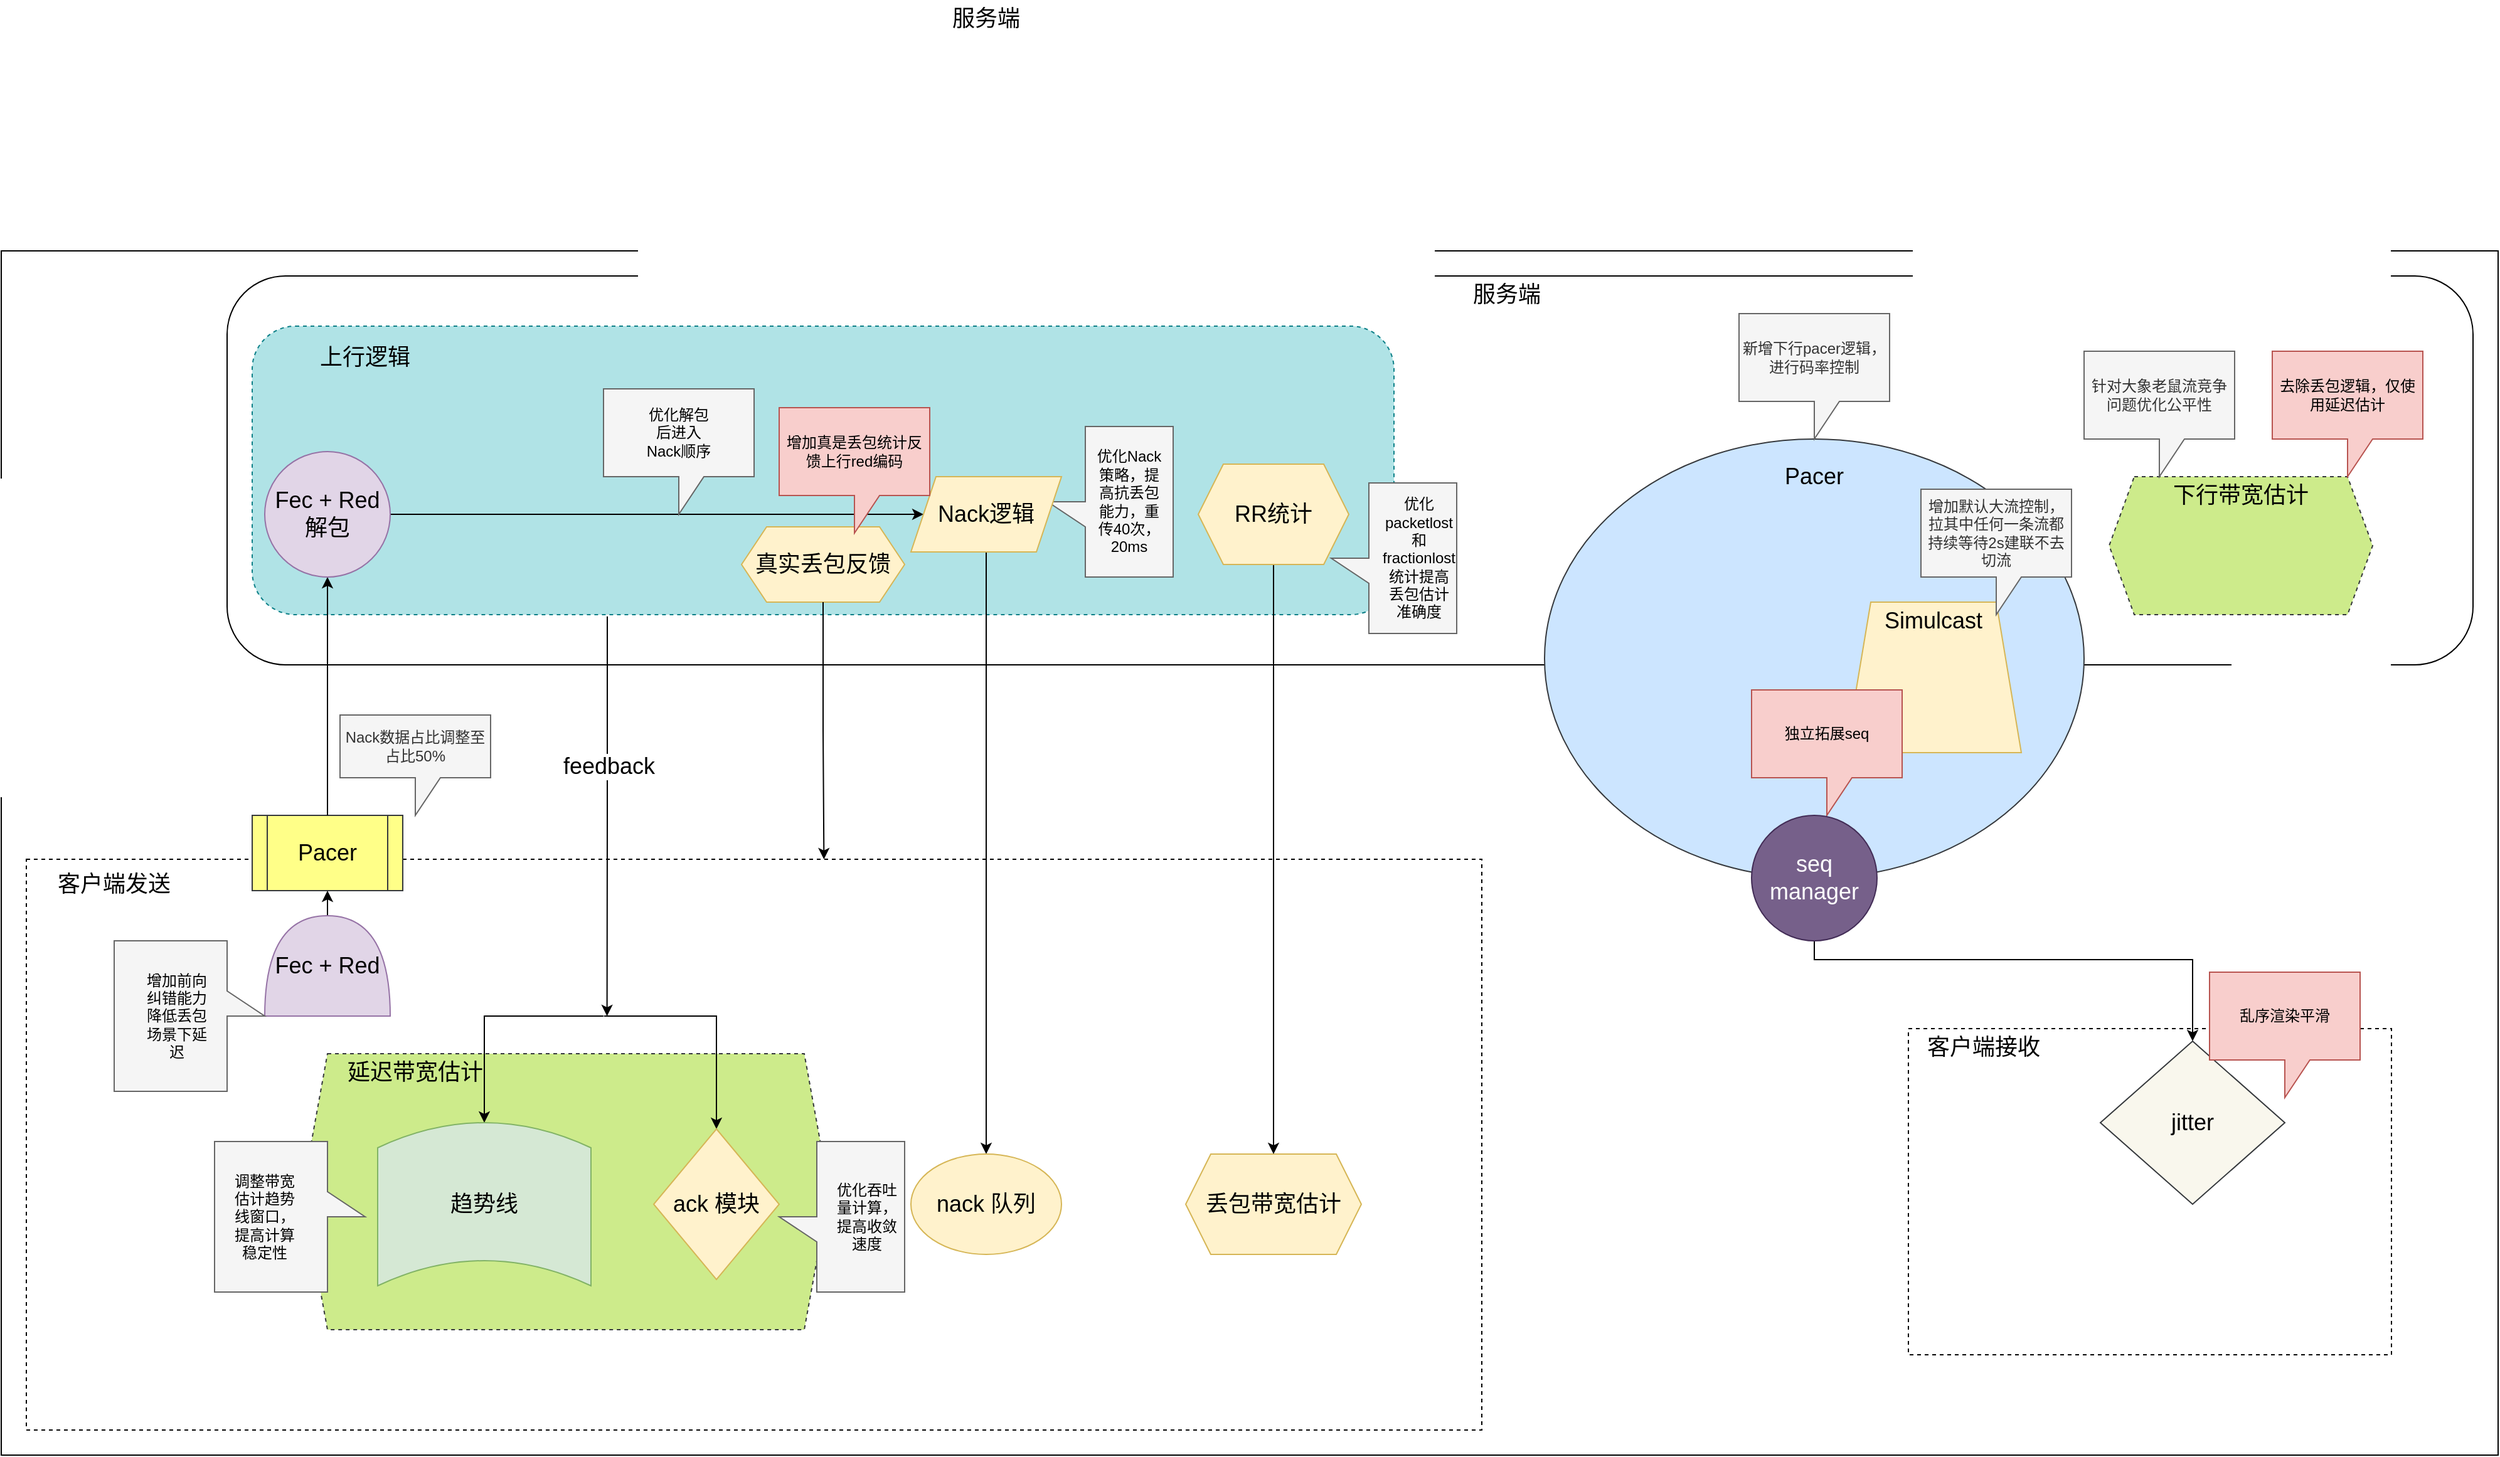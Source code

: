 <mxfile version="22.0.7" type="github">
  <diagram name="第 1 页" id="9yshM-GHMLMCWPPyYdGQ">
    <mxGraphModel dx="2998" dy="2329" grid="1" gridSize="10" guides="1" tooltips="1" connect="1" arrows="1" fold="1" page="1" pageScale="1" pageWidth="827" pageHeight="1169" math="0" shadow="0">
      <root>
        <mxCell id="0" />
        <mxCell id="1" parent="0" />
        <mxCell id="RtZZORmi-Q3a8iIObx9M-77" value="" style="rounded=0;whiteSpace=wrap;html=1;" vertex="1" parent="1">
          <mxGeometry x="-420" y="160" width="1990" height="960" as="geometry" />
        </mxCell>
        <mxCell id="RtZZORmi-Q3a8iIObx9M-3" value="" style="rounded=1;whiteSpace=wrap;html=1;" vertex="1" parent="1">
          <mxGeometry x="-240" y="180" width="1790" height="310" as="geometry" />
        </mxCell>
        <mxCell id="RtZZORmi-Q3a8iIObx9M-73" value="" style="rounded=0;whiteSpace=wrap;html=1;fillColor=none;dashed=1;" vertex="1" parent="1">
          <mxGeometry x="1100" y="780" width="385" height="260" as="geometry" />
        </mxCell>
        <mxCell id="RtZZORmi-Q3a8iIObx9M-70" value="" style="shape=hexagon;perimeter=hexagonPerimeter2;whiteSpace=wrap;html=1;fixedSize=1;fillColor=#cdeb8b;dashed=1;strokeColor=#36393d;" vertex="1" parent="1">
          <mxGeometry x="1260" y="340" width="210" height="110" as="geometry" />
        </mxCell>
        <mxCell id="RtZZORmi-Q3a8iIObx9M-52" value="" style="rounded=1;whiteSpace=wrap;html=1;dashed=1;fillColor=#b0e3e6;strokeColor=#0e8088;" vertex="1" parent="1">
          <mxGeometry x="-220" y="220" width="910" height="230" as="geometry" />
        </mxCell>
        <mxCell id="RtZZORmi-Q3a8iIObx9M-22" value="" style="rounded=0;whiteSpace=wrap;html=1;fillColor=none;dashed=1;" vertex="1" parent="1">
          <mxGeometry x="-400" y="645" width="1160" height="455" as="geometry" />
        </mxCell>
        <mxCell id="RtZZORmi-Q3a8iIObx9M-25" value="" style="shape=hexagon;perimeter=hexagonPerimeter2;whiteSpace=wrap;html=1;fixedSize=1;dashed=1;fillColor=#cdeb8b;strokeColor=#36393d;" vertex="1" parent="1">
          <mxGeometry x="-180" y="800" width="420" height="220" as="geometry" />
        </mxCell>
        <mxCell id="RtZZORmi-Q3a8iIObx9M-2" value="&lt;font style=&quot;font-size: 18px;&quot;&gt;客户端发送&lt;/font&gt;" style="text;strokeColor=none;align=center;fillColor=none;html=1;verticalAlign=middle;whiteSpace=wrap;rounded=0;" vertex="1" parent="1">
          <mxGeometry x="-390" y="650" width="120" height="30" as="geometry" />
        </mxCell>
        <mxCell id="RtZZORmi-Q3a8iIObx9M-21" style="edgeStyle=orthogonalEdgeStyle;rounded=0;orthogonalLoop=1;jettySize=auto;html=1;exitX=0.311;exitY=1.006;exitDx=0;exitDy=0;exitPerimeter=0;" edge="1" parent="1" source="RtZZORmi-Q3a8iIObx9M-52">
          <mxGeometry relative="1" as="geometry">
            <mxPoint x="62.8" y="770" as="targetPoint" />
          </mxGeometry>
        </mxCell>
        <mxCell id="RtZZORmi-Q3a8iIObx9M-23" value="&lt;font style=&quot;font-size: 18px;&quot;&gt;feedback&lt;/font&gt;" style="edgeLabel;html=1;align=center;verticalAlign=middle;resizable=0;points=[];" vertex="1" connectable="0" parent="RtZZORmi-Q3a8iIObx9M-21">
          <mxGeometry x="-0.254" y="1" relative="1" as="geometry">
            <mxPoint as="offset" />
          </mxGeometry>
        </mxCell>
        <mxCell id="RtZZORmi-Q3a8iIObx9M-27" style="edgeStyle=orthogonalEdgeStyle;rounded=0;orthogonalLoop=1;jettySize=auto;html=1;entryX=0.5;entryY=0;entryDx=0;entryDy=0;exitX=0.5;exitY=1;exitDx=0;exitDy=0;" edge="1" parent="1" source="RtZZORmi-Q3a8iIObx9M-57" target="RtZZORmi-Q3a8iIObx9M-24">
          <mxGeometry relative="1" as="geometry">
            <mxPoint x="365" y="450" as="sourcePoint" />
          </mxGeometry>
        </mxCell>
        <mxCell id="RtZZORmi-Q3a8iIObx9M-4" value="&lt;font style=&quot;font-size: 18px;&quot;&gt;服务端&lt;/font&gt;" style="text;strokeColor=none;align=center;fillColor=none;html=1;verticalAlign=middle;whiteSpace=wrap;rounded=0;" vertex="1" parent="1">
          <mxGeometry x="335" y="-40" width="60" height="30" as="geometry" />
        </mxCell>
        <mxCell id="RtZZORmi-Q3a8iIObx9M-6" value="&lt;font style=&quot;font-size: 18px;&quot;&gt;客户端接收&lt;/font&gt;" style="text;strokeColor=none;align=center;fillColor=none;html=1;verticalAlign=middle;whiteSpace=wrap;rounded=0;" vertex="1" parent="1">
          <mxGeometry x="1100" y="780" width="120" height="30" as="geometry" />
        </mxCell>
        <mxCell id="RtZZORmi-Q3a8iIObx9M-19" style="edgeStyle=orthogonalEdgeStyle;rounded=0;orthogonalLoop=1;jettySize=auto;html=1;exitX=0;exitY=0.5;exitDx=0;exitDy=0;startArrow=classic;startFill=1;endArrow=none;endFill=0;" edge="1" parent="1" source="RtZZORmi-Q3a8iIObx9M-14">
          <mxGeometry relative="1" as="geometry">
            <mxPoint x="60" y="770" as="targetPoint" />
            <Array as="points">
              <mxPoint x="-35" y="770" />
            </Array>
          </mxGeometry>
        </mxCell>
        <mxCell id="RtZZORmi-Q3a8iIObx9M-14" value="" style="shape=dataStorage;whiteSpace=wrap;html=1;fixedSize=1;rotation=90;fillColor=#d5e8d4;strokeColor=#82b366;" vertex="1" parent="1">
          <mxGeometry x="-100" y="835" width="130" height="170" as="geometry" />
        </mxCell>
        <mxCell id="RtZZORmi-Q3a8iIObx9M-15" value="&lt;font style=&quot;font-size: 18px;&quot;&gt;趋势线&lt;/font&gt;" style="text;strokeColor=none;align=center;fillColor=none;html=1;verticalAlign=middle;whiteSpace=wrap;rounded=0;" vertex="1" parent="1">
          <mxGeometry x="-95" y="905" width="120" height="30" as="geometry" />
        </mxCell>
        <mxCell id="RtZZORmi-Q3a8iIObx9M-20" style="edgeStyle=orthogonalEdgeStyle;rounded=0;orthogonalLoop=1;jettySize=auto;html=1;exitX=0.5;exitY=0;exitDx=0;exitDy=0;endArrow=none;endFill=0;startArrow=classic;startFill=1;" edge="1" parent="1" source="RtZZORmi-Q3a8iIObx9M-17">
          <mxGeometry relative="1" as="geometry">
            <mxPoint x="60.4" y="770" as="targetPoint" />
            <Array as="points">
              <mxPoint x="150" y="770" />
            </Array>
          </mxGeometry>
        </mxCell>
        <mxCell id="RtZZORmi-Q3a8iIObx9M-17" value="&lt;font style=&quot;font-size: 18px;&quot;&gt;ack 模块&lt;/font&gt;" style="rhombus;whiteSpace=wrap;html=1;fillColor=#fff2cc;strokeColor=#d6b656;" vertex="1" parent="1">
          <mxGeometry x="100" y="860" width="100" height="120" as="geometry" />
        </mxCell>
        <mxCell id="RtZZORmi-Q3a8iIObx9M-24" value="&lt;font style=&quot;font-size: 18px;&quot;&gt;nack 队列&lt;/font&gt;" style="ellipse;whiteSpace=wrap;html=1;fillColor=#fff2cc;strokeColor=#d6b656;" vertex="1" parent="1">
          <mxGeometry x="305" y="880" width="120" height="80" as="geometry" />
        </mxCell>
        <mxCell id="RtZZORmi-Q3a8iIObx9M-26" value="&lt;span style=&quot;font-size: 18px;&quot;&gt;延迟带宽估计&lt;/span&gt;" style="text;strokeColor=none;align=center;fillColor=none;html=1;verticalAlign=middle;whiteSpace=wrap;rounded=0;" vertex="1" parent="1">
          <mxGeometry x="-150" y="800" width="120" height="30" as="geometry" />
        </mxCell>
        <mxCell id="RtZZORmi-Q3a8iIObx9M-29" value="&lt;font style=&quot;font-size: 18px;&quot;&gt;Pacer&lt;/font&gt;" style="shape=process;whiteSpace=wrap;html=1;backgroundOutline=1;fillColor=#ffff88;strokeColor=#36393d;" vertex="1" parent="1">
          <mxGeometry x="-220" y="610" width="120" height="60" as="geometry" />
        </mxCell>
        <mxCell id="RtZZORmi-Q3a8iIObx9M-30" style="edgeStyle=orthogonalEdgeStyle;rounded=0;orthogonalLoop=1;jettySize=auto;html=1;exitX=0.5;exitY=0;exitDx=0;exitDy=0;entryX=0.5;entryY=1;entryDx=0;entryDy=0;" edge="1" parent="1" source="RtZZORmi-Q3a8iIObx9M-29" target="RtZZORmi-Q3a8iIObx9M-55">
          <mxGeometry relative="1" as="geometry" />
        </mxCell>
        <mxCell id="RtZZORmi-Q3a8iIObx9M-31" value="&lt;font style=&quot;font-size: 18px;&quot;&gt;丢包带宽估计&lt;/font&gt;" style="shape=hexagon;perimeter=hexagonPerimeter2;whiteSpace=wrap;html=1;fixedSize=1;fillColor=#fff2cc;strokeColor=#d6b656;" vertex="1" parent="1">
          <mxGeometry x="524" y="880" width="140" height="80" as="geometry" />
        </mxCell>
        <mxCell id="RtZZORmi-Q3a8iIObx9M-32" value="" style="endArrow=classic;html=1;rounded=0;entryX=0.5;entryY=0;entryDx=0;entryDy=0;exitX=0.5;exitY=1;exitDx=0;exitDy=0;" edge="1" parent="1" source="RtZZORmi-Q3a8iIObx9M-60" target="RtZZORmi-Q3a8iIObx9M-31">
          <mxGeometry width="50" height="50" relative="1" as="geometry">
            <mxPoint x="1057" y="449" as="sourcePoint" />
            <mxPoint x="620" y="510" as="targetPoint" />
          </mxGeometry>
        </mxCell>
        <mxCell id="RtZZORmi-Q3a8iIObx9M-34" value="Nack数据占比调整至占比50%" style="shape=callout;whiteSpace=wrap;html=1;perimeter=calloutPerimeter;fillColor=#f5f5f5;fontColor=#333333;strokeColor=#666666;" vertex="1" parent="1">
          <mxGeometry x="-150" y="530" width="120" height="80" as="geometry" />
        </mxCell>
        <mxCell id="RtZZORmi-Q3a8iIObx9M-35" value="" style="shape=callout;whiteSpace=wrap;html=1;perimeter=calloutPerimeter;rotation=90;fillColor=#f5f5f5;fontColor=#333333;strokeColor=#666666;" vertex="1" parent="1">
          <mxGeometry x="190" y="880" width="120" height="100" as="geometry" />
        </mxCell>
        <mxCell id="RtZZORmi-Q3a8iIObx9M-36" value="" style="shape=callout;whiteSpace=wrap;html=1;perimeter=calloutPerimeter;rotation=-90;fillColor=#f5f5f5;fontColor=#333333;strokeColor=#666666;" vertex="1" parent="1">
          <mxGeometry x="-250" y="870" width="120" height="120" as="geometry" />
        </mxCell>
        <mxCell id="RtZZORmi-Q3a8iIObx9M-37" value="优化吞吐量计算，提高收敛速度" style="text;strokeColor=none;align=center;fillColor=none;html=1;verticalAlign=middle;whiteSpace=wrap;rounded=0;" vertex="1" parent="1">
          <mxGeometry x="240" y="915" width="60" height="30" as="geometry" />
        </mxCell>
        <mxCell id="RtZZORmi-Q3a8iIObx9M-39" value="调整带宽估计趋势线窗口，提高计算稳定性" style="text;strokeColor=none;align=center;fillColor=none;html=1;verticalAlign=middle;whiteSpace=wrap;rounded=0;" vertex="1" parent="1">
          <mxGeometry x="-240" y="915" width="60" height="30" as="geometry" />
        </mxCell>
        <mxCell id="RtZZORmi-Q3a8iIObx9M-40" value="" style="shape=callout;whiteSpace=wrap;html=1;perimeter=calloutPerimeter;rotation=90;fillColor=#f5f5f5;fontColor=#333333;strokeColor=#666666;" vertex="1" parent="1">
          <mxGeometry x="630" y="355" width="120" height="100" as="geometry" />
        </mxCell>
        <mxCell id="RtZZORmi-Q3a8iIObx9M-41" value="优化packetlost 和 fractionlost统计提高丢包估计准确度" style="text;strokeColor=none;align=center;fillColor=none;html=1;verticalAlign=middle;whiteSpace=wrap;rounded=0;" vertex="1" parent="1">
          <mxGeometry x="680" y="390" width="60" height="30" as="geometry" />
        </mxCell>
        <mxCell id="RtZZORmi-Q3a8iIObx9M-42" value="" style="shape=callout;whiteSpace=wrap;html=1;perimeter=calloutPerimeter;rotation=90;fillColor=#f5f5f5;fontColor=#333333;strokeColor=#666666;" vertex="1" parent="1">
          <mxGeometry x="404" y="310" width="120" height="100" as="geometry" />
        </mxCell>
        <mxCell id="RtZZORmi-Q3a8iIObx9M-43" value="优化Nack策略，提高抗丢包能力，重传40次，20ms" style="text;strokeColor=none;align=center;fillColor=none;html=1;verticalAlign=middle;whiteSpace=wrap;rounded=0;" vertex="1" parent="1">
          <mxGeometry x="449" y="345" width="60" height="30" as="geometry" />
        </mxCell>
        <mxCell id="RtZZORmi-Q3a8iIObx9M-46" style="edgeStyle=orthogonalEdgeStyle;rounded=0;orthogonalLoop=1;jettySize=auto;html=1;exitX=1;exitY=0.5;exitDx=0;exitDy=0;exitPerimeter=0;entryX=0.5;entryY=1;entryDx=0;entryDy=0;" edge="1" parent="1" source="RtZZORmi-Q3a8iIObx9M-44" target="RtZZORmi-Q3a8iIObx9M-29">
          <mxGeometry relative="1" as="geometry" />
        </mxCell>
        <mxCell id="RtZZORmi-Q3a8iIObx9M-44" value="" style="shape=or;whiteSpace=wrap;html=1;rotation=-90;fillColor=#e1d5e7;strokeColor=#9673a6;" vertex="1" parent="1">
          <mxGeometry x="-200" y="680" width="80" height="100" as="geometry" />
        </mxCell>
        <mxCell id="RtZZORmi-Q3a8iIObx9M-45" value="&lt;font style=&quot;font-size: 18px;&quot;&gt;Fec + Red&lt;/font&gt;" style="text;strokeColor=none;align=center;fillColor=none;html=1;verticalAlign=middle;whiteSpace=wrap;rounded=0;" vertex="1" parent="1">
          <mxGeometry x="-220" y="715" width="120" height="30" as="geometry" />
        </mxCell>
        <mxCell id="RtZZORmi-Q3a8iIObx9M-47" value="" style="shape=callout;whiteSpace=wrap;html=1;perimeter=calloutPerimeter;rotation=-90;fillColor=#f5f5f5;fontColor=#333333;strokeColor=#666666;" vertex="1" parent="1">
          <mxGeometry x="-330" y="710" width="120" height="120" as="geometry" />
        </mxCell>
        <mxCell id="RtZZORmi-Q3a8iIObx9M-48" value="增加前向纠错能力降低丢包场景下延迟" style="text;strokeColor=none;align=center;fillColor=none;html=1;verticalAlign=middle;whiteSpace=wrap;rounded=0;" vertex="1" parent="1">
          <mxGeometry x="-310" y="755" width="60" height="30" as="geometry" />
        </mxCell>
        <mxCell id="RtZZORmi-Q3a8iIObx9M-75" style="edgeStyle=orthogonalEdgeStyle;rounded=0;orthogonalLoop=1;jettySize=auto;html=1;exitX=0.5;exitY=1;exitDx=0;exitDy=0;" edge="1" parent="1" source="RtZZORmi-Q3a8iIObx9M-49" target="RtZZORmi-Q3a8iIObx9M-74">
          <mxGeometry relative="1" as="geometry" />
        </mxCell>
        <mxCell id="RtZZORmi-Q3a8iIObx9M-49" value="" style="ellipse;whiteSpace=wrap;html=1;fillColor=#cce5ff;strokeColor=#36393d;" vertex="1" parent="1">
          <mxGeometry x="810" y="310" width="430" height="350" as="geometry" />
        </mxCell>
        <mxCell id="RtZZORmi-Q3a8iIObx9M-50" value="&lt;span style=&quot;font-size: 18px;&quot;&gt;下行带宽估计&lt;/span&gt;" style="text;strokeColor=none;align=center;fillColor=none;html=1;verticalAlign=middle;whiteSpace=wrap;rounded=0;" vertex="1" parent="1">
          <mxGeometry x="1305" y="340" width="120" height="30" as="geometry" />
        </mxCell>
        <mxCell id="RtZZORmi-Q3a8iIObx9M-53" value="&lt;span style=&quot;font-size: 18px;&quot;&gt;上行逻辑&lt;/span&gt;" style="text;strokeColor=none;align=center;fillColor=none;html=1;verticalAlign=middle;whiteSpace=wrap;rounded=0;" vertex="1" parent="1">
          <mxGeometry x="-190" y="230" width="120" height="30" as="geometry" />
        </mxCell>
        <mxCell id="RtZZORmi-Q3a8iIObx9M-59" style="edgeStyle=orthogonalEdgeStyle;rounded=0;orthogonalLoop=1;jettySize=auto;html=1;exitX=1;exitY=0.5;exitDx=0;exitDy=0;entryX=0;entryY=0.5;entryDx=0;entryDy=0;" edge="1" parent="1" source="RtZZORmi-Q3a8iIObx9M-55" target="RtZZORmi-Q3a8iIObx9M-57">
          <mxGeometry relative="1" as="geometry" />
        </mxCell>
        <mxCell id="RtZZORmi-Q3a8iIObx9M-55" value="&lt;font style=&quot;font-size: 18px;&quot;&gt;Fec + Red解包&lt;/font&gt;" style="ellipse;whiteSpace=wrap;html=1;aspect=fixed;fillColor=#e1d5e7;strokeColor=#9673a6;" vertex="1" parent="1">
          <mxGeometry x="-210" y="320" width="100" height="100" as="geometry" />
        </mxCell>
        <mxCell id="RtZZORmi-Q3a8iIObx9M-57" value="&lt;font style=&quot;font-size: 18px;&quot;&gt;Nack逻辑&lt;/font&gt;" style="shape=parallelogram;perimeter=parallelogramPerimeter;whiteSpace=wrap;html=1;fixedSize=1;fillColor=#fff2cc;strokeColor=#d6b656;" vertex="1" parent="1">
          <mxGeometry x="305" y="340" width="120" height="60" as="geometry" />
        </mxCell>
        <mxCell id="RtZZORmi-Q3a8iIObx9M-58" value="" style="shape=callout;whiteSpace=wrap;html=1;perimeter=calloutPerimeter;rotation=0;fillColor=#f5f5f5;fontColor=#333333;strokeColor=#666666;" vertex="1" parent="1">
          <mxGeometry x="60" y="270" width="120" height="100" as="geometry" />
        </mxCell>
        <mxCell id="RtZZORmi-Q3a8iIObx9M-60" value="&lt;font style=&quot;font-size: 18px;&quot;&gt;RR统计&lt;/font&gt;" style="shape=hexagon;perimeter=hexagonPerimeter2;whiteSpace=wrap;html=1;fixedSize=1;fillColor=#fff2cc;strokeColor=#d6b656;" vertex="1" parent="1">
          <mxGeometry x="534" y="330" width="120" height="80" as="geometry" />
        </mxCell>
        <mxCell id="RtZZORmi-Q3a8iIObx9M-61" value="优化解包后进入Nack顺序" style="text;strokeColor=none;align=center;fillColor=none;html=1;verticalAlign=middle;whiteSpace=wrap;rounded=0;" vertex="1" parent="1">
          <mxGeometry x="90" y="290" width="60" height="30" as="geometry" />
        </mxCell>
        <mxCell id="RtZZORmi-Q3a8iIObx9M-63" value="&lt;span style=&quot;font-size: 18px;&quot;&gt;Pacer&lt;/span&gt;" style="text;strokeColor=none;align=center;fillColor=none;html=1;verticalAlign=middle;whiteSpace=wrap;rounded=0;" vertex="1" parent="1">
          <mxGeometry x="965" y="325" width="120" height="30" as="geometry" />
        </mxCell>
        <mxCell id="RtZZORmi-Q3a8iIObx9M-64" value="新增下行pacer逻辑，进行码率控制" style="shape=callout;whiteSpace=wrap;html=1;perimeter=calloutPerimeter;rotation=0;fillColor=#f5f5f5;fontColor=#333333;strokeColor=#666666;" vertex="1" parent="1">
          <mxGeometry x="965" y="210" width="120" height="100" as="geometry" />
        </mxCell>
        <mxCell id="RtZZORmi-Q3a8iIObx9M-67" value="" style="shape=trapezoid;perimeter=trapezoidPerimeter;whiteSpace=wrap;html=1;fixedSize=1;fillColor=#fff2cc;strokeColor=#d6b656;" vertex="1" parent="1">
          <mxGeometry x="1050" y="440" width="140" height="120" as="geometry" />
        </mxCell>
        <mxCell id="RtZZORmi-Q3a8iIObx9M-68" value="&lt;span style=&quot;font-size: 18px;&quot;&gt;Simulcast&lt;/span&gt;" style="text;strokeColor=none;align=center;fillColor=none;html=1;verticalAlign=middle;whiteSpace=wrap;rounded=0;" vertex="1" parent="1">
          <mxGeometry x="1060" y="440" width="120" height="30" as="geometry" />
        </mxCell>
        <mxCell id="RtZZORmi-Q3a8iIObx9M-69" value="增加默认大流控制，拉其中任何一条流都持续等待2s建联不去切流" style="shape=callout;whiteSpace=wrap;html=1;perimeter=calloutPerimeter;rotation=0;fillColor=#f5f5f5;fontColor=#333333;strokeColor=#666666;" vertex="1" parent="1">
          <mxGeometry x="1110" y="350" width="120" height="100" as="geometry" />
        </mxCell>
        <mxCell id="RtZZORmi-Q3a8iIObx9M-71" value="去除丢包逻辑，仅使用延迟估计" style="shape=callout;whiteSpace=wrap;html=1;perimeter=calloutPerimeter;rotation=0;fillColor=#f8cecc;strokeColor=#b85450;" vertex="1" parent="1">
          <mxGeometry x="1390" y="240" width="120" height="100" as="geometry" />
        </mxCell>
        <mxCell id="RtZZORmi-Q3a8iIObx9M-72" value="针对大象老鼠流竞争问题优化公平性" style="shape=callout;whiteSpace=wrap;html=1;perimeter=calloutPerimeter;rotation=0;fillColor=#f5f5f5;fontColor=#333333;strokeColor=#666666;" vertex="1" parent="1">
          <mxGeometry x="1240" y="240" width="120" height="100" as="geometry" />
        </mxCell>
        <mxCell id="RtZZORmi-Q3a8iIObx9M-74" value="&lt;font style=&quot;font-size: 18px;&quot;&gt;jitter&lt;/font&gt;" style="rhombus;whiteSpace=wrap;html=1;fillColor=#f9f7ed;strokeColor=#36393d;" vertex="1" parent="1">
          <mxGeometry x="1253" y="790" width="147" height="130" as="geometry" />
        </mxCell>
        <mxCell id="RtZZORmi-Q3a8iIObx9M-76" value="乱序渲染平滑" style="shape=callout;whiteSpace=wrap;html=1;perimeter=calloutPerimeter;rotation=0;fillColor=#f8cecc;strokeColor=#b85450;" vertex="1" parent="1">
          <mxGeometry x="1340" y="735" width="120" height="100" as="geometry" />
        </mxCell>
        <mxCell id="RtZZORmi-Q3a8iIObx9M-78" value="&lt;font style=&quot;font-size: 18px;&quot;&gt;服务端&lt;/font&gt;" style="text;strokeColor=none;align=center;fillColor=none;html=1;verticalAlign=middle;whiteSpace=wrap;rounded=0;" vertex="1" parent="1">
          <mxGeometry x="720" y="180" width="120" height="30" as="geometry" />
        </mxCell>
        <mxCell id="RtZZORmi-Q3a8iIObx9M-79" value="独立拓展seq" style="shape=callout;whiteSpace=wrap;html=1;perimeter=calloutPerimeter;rotation=0;fillColor=#f8cecc;strokeColor=#b85450;" vertex="1" parent="1">
          <mxGeometry x="975" y="510" width="120" height="100" as="geometry" />
        </mxCell>
        <mxCell id="RtZZORmi-Q3a8iIObx9M-80" value="&lt;font style=&quot;font-size: 18px;&quot;&gt;seq manager&lt;/font&gt;" style="ellipse;whiteSpace=wrap;html=1;aspect=fixed;fillColor=#76608a;strokeColor=#432D57;fontColor=#ffffff;" vertex="1" parent="1">
          <mxGeometry x="975" y="610" width="100" height="100" as="geometry" />
        </mxCell>
        <mxCell id="RtZZORmi-Q3a8iIObx9M-81" value="&lt;span style=&quot;font-size: 18px;&quot;&gt;真实丢包反馈&lt;/span&gt;" style="shape=hexagon;perimeter=hexagonPerimeter2;whiteSpace=wrap;html=1;fixedSize=1;fillColor=#fff2cc;strokeColor=#d6b656;" vertex="1" parent="1">
          <mxGeometry x="170" y="380" width="130" height="60" as="geometry" />
        </mxCell>
        <mxCell id="RtZZORmi-Q3a8iIObx9M-82" style="edgeStyle=orthogonalEdgeStyle;rounded=0;orthogonalLoop=1;jettySize=auto;html=1;exitX=0.5;exitY=1;exitDx=0;exitDy=0;entryX=0.548;entryY=0;entryDx=0;entryDy=0;entryPerimeter=0;" edge="1" parent="1" source="RtZZORmi-Q3a8iIObx9M-81" target="RtZZORmi-Q3a8iIObx9M-22">
          <mxGeometry relative="1" as="geometry" />
        </mxCell>
        <mxCell id="RtZZORmi-Q3a8iIObx9M-83" value="增加真是丢包统计反馈上行red编码" style="shape=callout;whiteSpace=wrap;html=1;perimeter=calloutPerimeter;rotation=0;fillColor=#f8cecc;strokeColor=#b85450;" vertex="1" parent="1">
          <mxGeometry x="200" y="285" width="120" height="100" as="geometry" />
        </mxCell>
      </root>
    </mxGraphModel>
  </diagram>
</mxfile>
